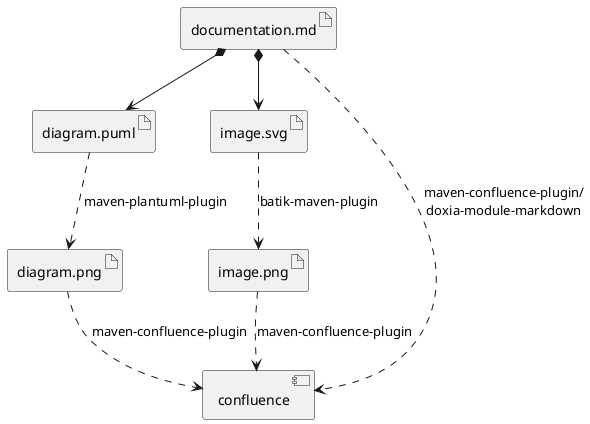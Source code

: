 @startuml
artifact "documentation.md" as doc
artifact "diagram.puml" as puml
artifact "image.svg" as svg
doc *--> puml
doc *--> svg

artifact "diagram.png" as ppng
artifact "image.png" as spng

puml ..> ppng : maven-plantuml-plugin
svg ..> spng : batik-maven-plugin

[confluence]
ppng ..> confluence : maven-confluence-plugin
spng ..> confluence : maven-confluence-plugin
doc ..> confluence : maven-confluence-plugin/\ndoxia-module-markdown

@enduml
